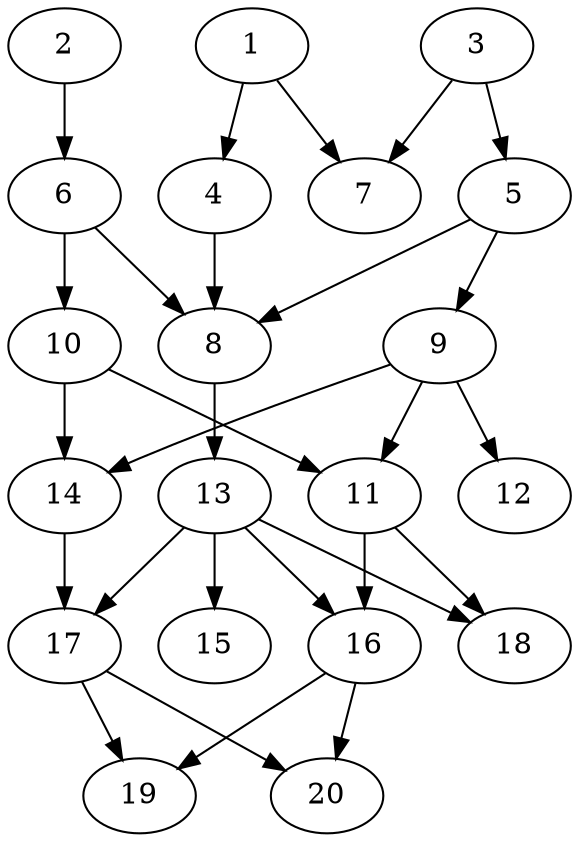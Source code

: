 // DAG automatically generated by daggen at Thu Oct  3 13:58:43 2019
// ./daggen --dot -n 20 --ccr 0.4 --fat 0.5 --regular 0.9 --density 0.7 --mindata 5242880 --maxdata 52428800 
digraph G {
  1 [size="85120000", alpha="0.10", expect_size="34048000"] 
  1 -> 4 [size ="34048000"]
  1 -> 7 [size ="34048000"]
  2 [size="52451840", alpha="0.16", expect_size="20980736"] 
  2 -> 6 [size ="20980736"]
  3 [size="95188480", alpha="0.05", expect_size="38075392"] 
  3 -> 5 [size ="38075392"]
  3 -> 7 [size ="38075392"]
  4 [size="41955840", alpha="0.14", expect_size="16782336"] 
  4 -> 8 [size ="16782336"]
  5 [size="34920960", alpha="0.14", expect_size="13968384"] 
  5 -> 8 [size ="13968384"]
  5 -> 9 [size ="13968384"]
  6 [size="77004800", alpha="0.07", expect_size="30801920"] 
  6 -> 8 [size ="30801920"]
  6 -> 10 [size ="30801920"]
  7 [size="44275200", alpha="0.14", expect_size="17710080"] 
  8 [size="109242880", alpha="0.03", expect_size="43697152"] 
  8 -> 13 [size ="43697152"]
  9 [size="96578560", alpha="0.15", expect_size="38631424"] 
  9 -> 11 [size ="38631424"]
  9 -> 12 [size ="38631424"]
  9 -> 14 [size ="38631424"]
  10 [size="101696000", alpha="0.06", expect_size="40678400"] 
  10 -> 11 [size ="40678400"]
  10 -> 14 [size ="40678400"]
  11 [size="75141120", alpha="0.10", expect_size="30056448"] 
  11 -> 16 [size ="30056448"]
  11 -> 18 [size ="30056448"]
  12 [size="17610240", alpha="0.13", expect_size="7044096"] 
  13 [size="114112000", alpha="0.10", expect_size="45644800"] 
  13 -> 15 [size ="45644800"]
  13 -> 16 [size ="45644800"]
  13 -> 17 [size ="45644800"]
  13 -> 18 [size ="45644800"]
  14 [size="22725120", alpha="0.06", expect_size="9090048"] 
  14 -> 17 [size ="9090048"]
  15 [size="102425600", alpha="0.03", expect_size="40970240"] 
  16 [size="64785920", alpha="0.10", expect_size="25914368"] 
  16 -> 19 [size ="25914368"]
  16 -> 20 [size ="25914368"]
  17 [size="107450880", alpha="0.18", expect_size="42980352"] 
  17 -> 19 [size ="42980352"]
  17 -> 20 [size ="42980352"]
  18 [size="74772480", alpha="0.05", expect_size="29908992"] 
  19 [size="93091840", alpha="0.18", expect_size="37236736"] 
  20 [size="61219840", alpha="0.05", expect_size="24487936"] 
}
